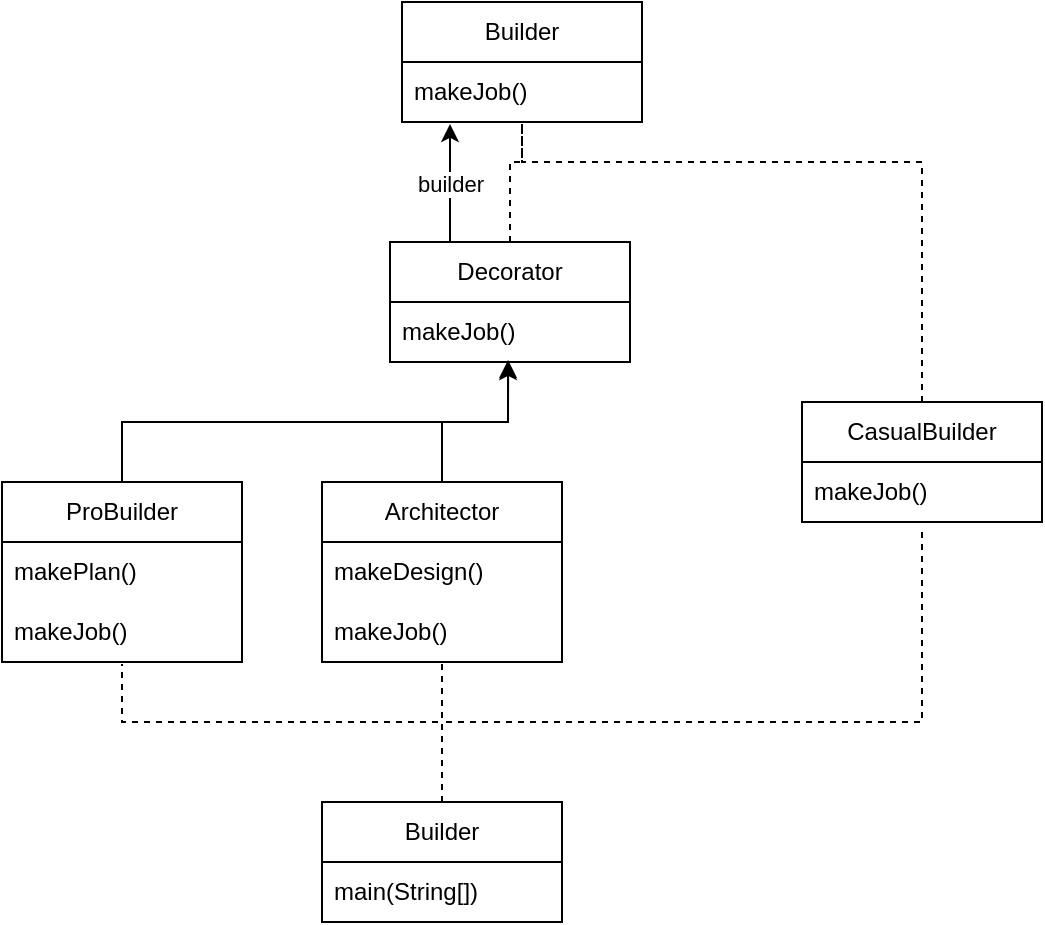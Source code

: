 <mxfile version="20.7.4" type="github">
  <diagram id="QYNo24HtRyI7oREhI8XP" name="Страница 1">
    <mxGraphModel dx="682" dy="435" grid="1" gridSize="10" guides="1" tooltips="1" connect="1" arrows="1" fold="1" page="1" pageScale="1" pageWidth="827" pageHeight="1169" math="0" shadow="0">
      <root>
        <mxCell id="0" />
        <mxCell id="1" parent="0" />
        <mxCell id="fiNE-3cfegj4saMO-CD5-1" value="Builder" style="swimlane;fontStyle=0;childLayout=stackLayout;horizontal=1;startSize=30;horizontalStack=0;resizeParent=1;resizeParentMax=0;resizeLast=0;collapsible=1;marginBottom=0;whiteSpace=wrap;html=1;" vertex="1" parent="1">
          <mxGeometry x="360" y="120" width="120" height="60" as="geometry" />
        </mxCell>
        <mxCell id="fiNE-3cfegj4saMO-CD5-2" value="makeJob()" style="text;strokeColor=none;fillColor=none;align=left;verticalAlign=middle;spacingLeft=4;spacingRight=4;overflow=hidden;points=[[0,0.5],[1,0.5]];portConstraint=eastwest;rotatable=0;whiteSpace=wrap;html=1;" vertex="1" parent="fiNE-3cfegj4saMO-CD5-1">
          <mxGeometry y="30" width="120" height="30" as="geometry" />
        </mxCell>
        <mxCell id="fiNE-3cfegj4saMO-CD5-5" value="Decorator" style="swimlane;fontStyle=0;childLayout=stackLayout;horizontal=1;startSize=30;horizontalStack=0;resizeParent=1;resizeParentMax=0;resizeLast=0;collapsible=1;marginBottom=0;whiteSpace=wrap;html=1;" vertex="1" parent="1">
          <mxGeometry x="354" y="240" width="120" height="60" as="geometry" />
        </mxCell>
        <mxCell id="fiNE-3cfegj4saMO-CD5-6" value="makeJob()" style="text;strokeColor=none;fillColor=none;align=left;verticalAlign=middle;spacingLeft=4;spacingRight=4;overflow=hidden;points=[[0,0.5],[1,0.5]];portConstraint=eastwest;rotatable=0;whiteSpace=wrap;html=1;" vertex="1" parent="fiNE-3cfegj4saMO-CD5-5">
          <mxGeometry y="30" width="120" height="30" as="geometry" />
        </mxCell>
        <mxCell id="fiNE-3cfegj4saMO-CD5-7" value="CasualBuilder" style="swimlane;fontStyle=0;childLayout=stackLayout;horizontal=1;startSize=30;horizontalStack=0;resizeParent=1;resizeParentMax=0;resizeLast=0;collapsible=1;marginBottom=0;whiteSpace=wrap;html=1;" vertex="1" parent="1">
          <mxGeometry x="560" y="320" width="120" height="60" as="geometry" />
        </mxCell>
        <mxCell id="fiNE-3cfegj4saMO-CD5-8" value="makeJob()" style="text;strokeColor=none;fillColor=none;align=left;verticalAlign=middle;spacingLeft=4;spacingRight=4;overflow=hidden;points=[[0,0.5],[1,0.5]];portConstraint=eastwest;rotatable=0;whiteSpace=wrap;html=1;" vertex="1" parent="fiNE-3cfegj4saMO-CD5-7">
          <mxGeometry y="30" width="120" height="30" as="geometry" />
        </mxCell>
        <mxCell id="fiNE-3cfegj4saMO-CD5-9" value="Builder" style="swimlane;fontStyle=0;childLayout=stackLayout;horizontal=1;startSize=30;horizontalStack=0;resizeParent=1;resizeParentMax=0;resizeLast=0;collapsible=1;marginBottom=0;whiteSpace=wrap;html=1;" vertex="1" parent="1">
          <mxGeometry x="320" y="520" width="120" height="60" as="geometry" />
        </mxCell>
        <mxCell id="fiNE-3cfegj4saMO-CD5-10" value="main(String[])" style="text;strokeColor=none;fillColor=none;align=left;verticalAlign=middle;spacingLeft=4;spacingRight=4;overflow=hidden;points=[[0,0.5],[1,0.5]];portConstraint=eastwest;rotatable=0;whiteSpace=wrap;html=1;" vertex="1" parent="fiNE-3cfegj4saMO-CD5-9">
          <mxGeometry y="30" width="120" height="30" as="geometry" />
        </mxCell>
        <mxCell id="fiNE-3cfegj4saMO-CD5-27" style="edgeStyle=orthogonalEdgeStyle;rounded=0;orthogonalLoop=1;jettySize=auto;html=1;exitX=0.5;exitY=0;exitDx=0;exitDy=0;entryX=0.492;entryY=1;entryDx=0;entryDy=0;entryPerimeter=0;" edge="1" parent="1" source="fiNE-3cfegj4saMO-CD5-18" target="fiNE-3cfegj4saMO-CD5-6">
          <mxGeometry relative="1" as="geometry" />
        </mxCell>
        <mxCell id="fiNE-3cfegj4saMO-CD5-18" value="ProBuilder" style="swimlane;fontStyle=0;childLayout=stackLayout;horizontal=1;startSize=30;horizontalStack=0;resizeParent=1;resizeParentMax=0;resizeLast=0;collapsible=1;marginBottom=0;whiteSpace=wrap;html=1;" vertex="1" parent="1">
          <mxGeometry x="160" y="360" width="120" height="90" as="geometry" />
        </mxCell>
        <mxCell id="fiNE-3cfegj4saMO-CD5-19" value="makePlan()" style="text;strokeColor=none;fillColor=none;align=left;verticalAlign=middle;spacingLeft=4;spacingRight=4;overflow=hidden;points=[[0,0.5],[1,0.5]];portConstraint=eastwest;rotatable=0;whiteSpace=wrap;html=1;" vertex="1" parent="fiNE-3cfegj4saMO-CD5-18">
          <mxGeometry y="30" width="120" height="30" as="geometry" />
        </mxCell>
        <mxCell id="fiNE-3cfegj4saMO-CD5-20" value="makeJob()" style="text;strokeColor=none;fillColor=none;align=left;verticalAlign=middle;spacingLeft=4;spacingRight=4;overflow=hidden;points=[[0,0.5],[1,0.5]];portConstraint=eastwest;rotatable=0;whiteSpace=wrap;html=1;" vertex="1" parent="fiNE-3cfegj4saMO-CD5-18">
          <mxGeometry y="60" width="120" height="30" as="geometry" />
        </mxCell>
        <mxCell id="fiNE-3cfegj4saMO-CD5-26" style="edgeStyle=orthogonalEdgeStyle;rounded=0;orthogonalLoop=1;jettySize=auto;html=1;exitX=0.5;exitY=0;exitDx=0;exitDy=0;entryX=0.492;entryY=0.967;entryDx=0;entryDy=0;entryPerimeter=0;" edge="1" parent="1" source="fiNE-3cfegj4saMO-CD5-22" target="fiNE-3cfegj4saMO-CD5-6">
          <mxGeometry relative="1" as="geometry" />
        </mxCell>
        <mxCell id="fiNE-3cfegj4saMO-CD5-22" value="Architector" style="swimlane;fontStyle=0;childLayout=stackLayout;horizontal=1;startSize=30;horizontalStack=0;resizeParent=1;resizeParentMax=0;resizeLast=0;collapsible=1;marginBottom=0;whiteSpace=wrap;html=1;" vertex="1" parent="1">
          <mxGeometry x="320" y="360" width="120" height="90" as="geometry" />
        </mxCell>
        <mxCell id="fiNE-3cfegj4saMO-CD5-23" value="makeDesign()" style="text;strokeColor=none;fillColor=none;align=left;verticalAlign=middle;spacingLeft=4;spacingRight=4;overflow=hidden;points=[[0,0.5],[1,0.5]];portConstraint=eastwest;rotatable=0;whiteSpace=wrap;html=1;" vertex="1" parent="fiNE-3cfegj4saMO-CD5-22">
          <mxGeometry y="30" width="120" height="30" as="geometry" />
        </mxCell>
        <mxCell id="fiNE-3cfegj4saMO-CD5-24" value="makeJob()" style="text;strokeColor=none;fillColor=none;align=left;verticalAlign=middle;spacingLeft=4;spacingRight=4;overflow=hidden;points=[[0,0.5],[1,0.5]];portConstraint=eastwest;rotatable=0;whiteSpace=wrap;html=1;" vertex="1" parent="fiNE-3cfegj4saMO-CD5-22">
          <mxGeometry y="60" width="120" height="30" as="geometry" />
        </mxCell>
        <mxCell id="fiNE-3cfegj4saMO-CD5-28" value="" style="endArrow=none;dashed=1;html=1;rounded=0;exitX=0.5;exitY=0;exitDx=0;exitDy=0;entryX=0.5;entryY=1.033;entryDx=0;entryDy=0;entryPerimeter=0;" edge="1" parent="1" source="fiNE-3cfegj4saMO-CD5-9" target="fiNE-3cfegj4saMO-CD5-24">
          <mxGeometry width="50" height="50" relative="1" as="geometry">
            <mxPoint x="390" y="420" as="sourcePoint" />
            <mxPoint x="440" y="370" as="targetPoint" />
          </mxGeometry>
        </mxCell>
        <mxCell id="fiNE-3cfegj4saMO-CD5-29" value="" style="endArrow=none;dashed=1;html=1;rounded=0;exitX=0.5;exitY=0;exitDx=0;exitDy=0;entryX=0.5;entryY=1.033;entryDx=0;entryDy=0;entryPerimeter=0;" edge="1" parent="1" source="fiNE-3cfegj4saMO-CD5-9" target="fiNE-3cfegj4saMO-CD5-20">
          <mxGeometry width="50" height="50" relative="1" as="geometry">
            <mxPoint x="390" y="530" as="sourcePoint" />
            <mxPoint x="390" y="460.99" as="targetPoint" />
            <Array as="points">
              <mxPoint x="380" y="480" />
              <mxPoint x="220" y="480" />
            </Array>
          </mxGeometry>
        </mxCell>
        <mxCell id="fiNE-3cfegj4saMO-CD5-30" value="" style="endArrow=none;dashed=1;html=1;rounded=0;entryX=0.5;entryY=1.067;entryDx=0;entryDy=0;entryPerimeter=0;" edge="1" parent="1" target="fiNE-3cfegj4saMO-CD5-8">
          <mxGeometry width="50" height="50" relative="1" as="geometry">
            <mxPoint x="380" y="520" as="sourcePoint" />
            <mxPoint x="230" y="460.99" as="targetPoint" />
            <Array as="points">
              <mxPoint x="380" y="480" />
              <mxPoint x="620" y="480" />
            </Array>
          </mxGeometry>
        </mxCell>
        <mxCell id="fiNE-3cfegj4saMO-CD5-31" value="" style="endArrow=none;dashed=1;html=1;rounded=0;entryX=0.5;entryY=1;entryDx=0;entryDy=0;entryPerimeter=0;exitX=0.5;exitY=0;exitDx=0;exitDy=0;" edge="1" parent="1" source="fiNE-3cfegj4saMO-CD5-7" target="fiNE-3cfegj4saMO-CD5-2">
          <mxGeometry width="50" height="50" relative="1" as="geometry">
            <mxPoint x="390" y="530" as="sourcePoint" />
            <mxPoint x="630" y="392.01" as="targetPoint" />
            <Array as="points">
              <mxPoint x="620" y="200" />
              <mxPoint x="420" y="200" />
            </Array>
          </mxGeometry>
        </mxCell>
        <mxCell id="fiNE-3cfegj4saMO-CD5-32" value="" style="endArrow=none;dashed=1;html=1;rounded=0;entryX=0.5;entryY=1;entryDx=0;entryDy=0;entryPerimeter=0;exitX=0.5;exitY=0;exitDx=0;exitDy=0;" edge="1" parent="1" source="fiNE-3cfegj4saMO-CD5-5" target="fiNE-3cfegj4saMO-CD5-2">
          <mxGeometry width="50" height="50" relative="1" as="geometry">
            <mxPoint x="630" y="330" as="sourcePoint" />
            <mxPoint x="430" y="190" as="targetPoint" />
            <Array as="points">
              <mxPoint x="414" y="200" />
              <mxPoint x="420" y="200" />
            </Array>
          </mxGeometry>
        </mxCell>
        <mxCell id="fiNE-3cfegj4saMO-CD5-33" value="" style="endArrow=classic;html=1;rounded=0;exitX=0.25;exitY=0;exitDx=0;exitDy=0;entryX=0.2;entryY=1.033;entryDx=0;entryDy=0;entryPerimeter=0;" edge="1" parent="1" source="fiNE-3cfegj4saMO-CD5-5" target="fiNE-3cfegj4saMO-CD5-2">
          <mxGeometry relative="1" as="geometry">
            <mxPoint x="340" y="320" as="sourcePoint" />
            <mxPoint x="440" y="320" as="targetPoint" />
          </mxGeometry>
        </mxCell>
        <mxCell id="fiNE-3cfegj4saMO-CD5-34" value="builder" style="edgeLabel;resizable=0;html=1;align=center;verticalAlign=middle;" connectable="0" vertex="1" parent="fiNE-3cfegj4saMO-CD5-33">
          <mxGeometry relative="1" as="geometry" />
        </mxCell>
      </root>
    </mxGraphModel>
  </diagram>
</mxfile>
